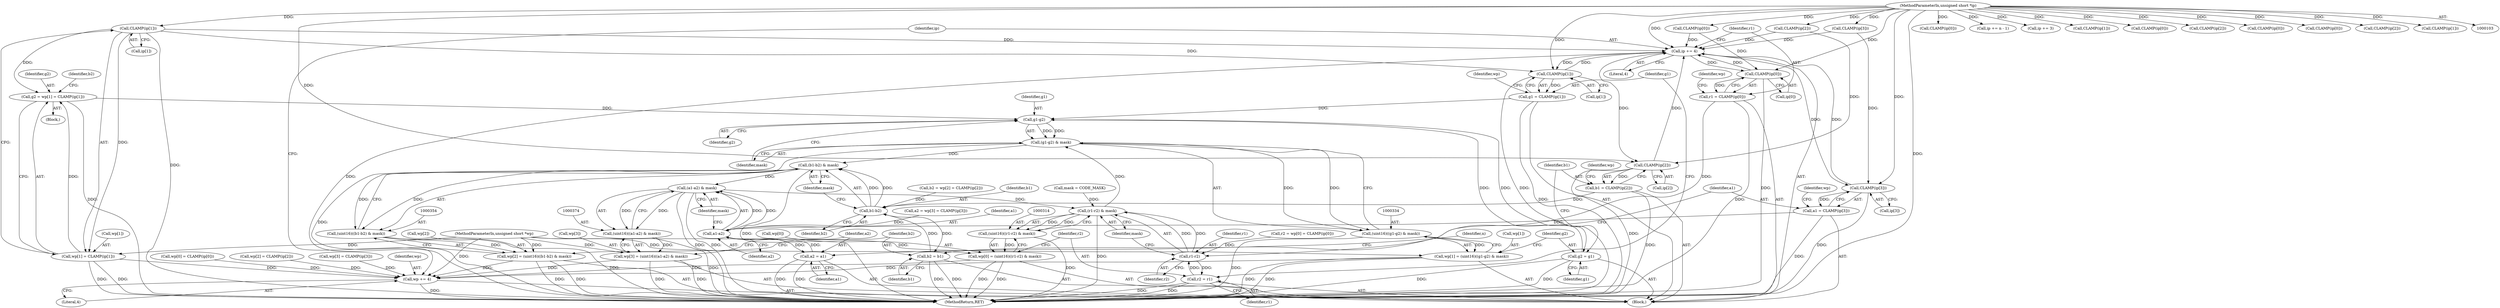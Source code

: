 digraph "0_libtiff_83a4b92815ea04969d494416eaae3d4c6b338e4a#diff-c8b4b355f9b5c06d585b23138e1c185f@pointer" {
"1000262" [label="(Call,CLAMP(ip[1]))"];
"1000104" [label="(MethodParameterIn,unsigned short *ip)"];
"1000256" [label="(Call,g2 = wp[1] = CLAMP(ip[1]))"];
"1000336" [label="(Call,g1-g2)"];
"1000335" [label="(Call,(g1-g2) & mask)"];
"1000333" [label="(Call,(uint16)((g1-g2) & mask))"];
"1000329" [label="(Call,wp[1] = (uint16)((g1-g2) & mask))"];
"1000297" [label="(Call,wp += 4)"];
"1000355" [label="(Call,(b1-b2) & mask)"];
"1000353" [label="(Call,(uint16)((b1-b2) & mask))"];
"1000349" [label="(Call,wp[2] = (uint16)((b1-b2) & mask))"];
"1000375" [label="(Call,(a1-a2) & mask)"];
"1000315" [label="(Call,(r1-r2) & mask)"];
"1000313" [label="(Call,(uint16)((r1-r2) & mask))"];
"1000309" [label="(Call,wp[0] = (uint16)((r1-r2) & mask))"];
"1000373" [label="(Call,(uint16)((a1-a2) & mask))"];
"1000369" [label="(Call,wp[3] = (uint16)((a1-a2) & mask))"];
"1000340" [label="(Call,g2 = g1)"];
"1000258" [label="(Call,wp[1] = CLAMP(ip[1]))"];
"1000300" [label="(Call,ip += 4)"];
"1000305" [label="(Call,CLAMP(ip[0]))"];
"1000303" [label="(Call,r1 = CLAMP(ip[0]))"];
"1000316" [label="(Call,r1-r2)"];
"1000320" [label="(Call,r2 = r1)"];
"1000325" [label="(Call,CLAMP(ip[1]))"];
"1000323" [label="(Call,g1 = CLAMP(ip[1]))"];
"1000345" [label="(Call,CLAMP(ip[2]))"];
"1000343" [label="(Call,b1 = CLAMP(ip[2]))"];
"1000356" [label="(Call,b1-b2)"];
"1000360" [label="(Call,b2 = b1)"];
"1000365" [label="(Call,CLAMP(ip[3]))"];
"1000363" [label="(Call,a1 = CLAMP(ip[3]))"];
"1000376" [label="(Call,a1-a2)"];
"1000380" [label="(Call,a2 = a1)"];
"1000182" [label="(Call,CLAMP(ip[0]))"];
"1000326" [label="(Call,ip[1])"];
"1000385" [label="(Call,ip += n - 1)"];
"1000349" [label="(Call,wp[2] = (uint16)((b1-b2) & mask))"];
"1000315" [label="(Call,(r1-r2) & mask)"];
"1000258" [label="(Call,wp[1] = CLAMP(ip[1]))"];
"1000311" [label="(Identifier,wp)"];
"1000362" [label="(Identifier,b1)"];
"1000257" [label="(Identifier,g2)"];
"1000373" [label="(Call,(uint16)((a1-a2) & mask))"];
"1000381" [label="(Identifier,a2)"];
"1000301" [label="(Identifier,ip)"];
"1000380" [label="(Call,a2 = a1)"];
"1000346" [label="(Call,ip[2])"];
"1000344" [label="(Identifier,b1)"];
"1000304" [label="(Identifier,r1)"];
"1000306" [label="(Call,ip[0])"];
"1000313" [label="(Call,(uint16)((r1-r2) & mask))"];
"1000356" [label="(Call,b1-b2)"];
"1000379" [label="(Identifier,mask)"];
"1000325" [label="(Call,CLAMP(ip[1]))"];
"1000321" [label="(Identifier,r2)"];
"1000319" [label="(Identifier,mask)"];
"1000335" [label="(Call,(g1-g2) & mask)"];
"1000177" [label="(Call,ip += 3)"];
"1000252" [label="(Call,CLAMP(ip[0]))"];
"1000256" [label="(Call,g2 = wp[1] = CLAMP(ip[1]))"];
"1000297" [label="(Call,wp += 4)"];
"1000331" [label="(Identifier,wp)"];
"1000371" [label="(Identifier,wp)"];
"1000291" [label="(Identifier,n)"];
"1000248" [label="(Call,wp[0] = CLAMP(ip[0]))"];
"1000323" [label="(Call,g1 = CLAMP(ip[1]))"];
"1000340" [label="(Call,g2 = g1)"];
"1000120" [label="(Call,mask = CODE_MASK)"];
"1000309" [label="(Call,wp[0] = (uint16)((r1-r2) & mask))"];
"1000245" [label="(Block,)"];
"1000375" [label="(Call,(a1-a2) & mask)"];
"1000341" [label="(Identifier,g2)"];
"1000149" [label="(Call,CLAMP(ip[1]))"];
"1000272" [label="(Call,CLAMP(ip[2]))"];
"1000263" [label="(Call,ip[1])"];
"1000365" [label="(Call,CLAMP(ip[3]))"];
"1000343" [label="(Call,b1 = CLAMP(ip[2]))"];
"1000361" [label="(Identifier,b2)"];
"1000378" [label="(Identifier,a2)"];
"1000310" [label="(Call,wp[0])"];
"1000351" [label="(Identifier,wp)"];
"1000318" [label="(Identifier,r2)"];
"1000436" [label="(Call,CLAMP(ip[0]))"];
"1000370" [label="(Call,wp[3])"];
"1000330" [label="(Call,wp[1])"];
"1000345" [label="(Call,CLAMP(ip[2]))"];
"1000360" [label="(Call,b2 = b1)"];
"1000222" [label="(Call,CLAMP(ip[2]))"];
"1000303" [label="(Call,r1 = CLAMP(ip[0]))"];
"1000104" [label="(MethodParameterIn,unsigned short *ip)"];
"1000305" [label="(Call,CLAMP(ip[0]))"];
"1000359" [label="(Identifier,mask)"];
"1000337" [label="(Identifier,g1)"];
"1000409" [label="(Call,CLAMP(ip[0]))"];
"1000299" [label="(Literal,4)"];
"1000376" [label="(Call,a1-a2)"];
"1000320" [label="(Call,r2 = r1)"];
"1000300" [label="(Call,ip += 4)"];
"1000107" [label="(MethodParameterIn,unsigned short *wp)"];
"1000282" [label="(Call,CLAMP(ip[3]))"];
"1000329" [label="(Call,wp[1] = (uint16)((g1-g2) & mask))"];
"1000338" [label="(Identifier,g2)"];
"1000268" [label="(Call,wp[2] = CLAMP(ip[2]))"];
"1000358" [label="(Identifier,b2)"];
"1000276" [label="(Call,a2 = wp[3] = CLAMP(ip[3]))"];
"1000317" [label="(Identifier,r1)"];
"1000336" [label="(Call,g1-g2)"];
"1000259" [label="(Call,wp[1])"];
"1000262" [label="(Call,CLAMP(ip[1]))"];
"1000342" [label="(Identifier,g1)"];
"1000324" [label="(Identifier,g1)"];
"1000369" [label="(Call,wp[3] = (uint16)((a1-a2) & mask))"];
"1000364" [label="(Identifier,a1)"];
"1000278" [label="(Call,wp[3] = CLAMP(ip[3]))"];
"1000139" [label="(Call,CLAMP(ip[0]))"];
"1000382" [label="(Identifier,a1)"];
"1000355" [label="(Call,(b1-b2) & mask)"];
"1000316" [label="(Call,r1-r2)"];
"1000267" [label="(Identifier,b2)"];
"1000246" [label="(Call,r2 = wp[0] = CLAMP(ip[0]))"];
"1000353" [label="(Call,(uint16)((b1-b2) & mask))"];
"1000298" [label="(Identifier,wp)"];
"1000266" [label="(Call,b2 = wp[2] = CLAMP(ip[2]))"];
"1000159" [label="(Call,CLAMP(ip[2]))"];
"1000293" [label="(Block,)"];
"1000377" [label="(Identifier,a1)"];
"1000322" [label="(Identifier,r1)"];
"1000202" [label="(Call,CLAMP(ip[1]))"];
"1000350" [label="(Call,wp[2])"];
"1000357" [label="(Identifier,b1)"];
"1000333" [label="(Call,(uint16)((g1-g2) & mask))"];
"1000339" [label="(Identifier,mask)"];
"1000442" [label="(MethodReturn,RET)"];
"1000363" [label="(Call,a1 = CLAMP(ip[3]))"];
"1000302" [label="(Literal,4)"];
"1000366" [label="(Call,ip[3])"];
"1000262" -> "1000258"  [label="AST: "];
"1000262" -> "1000263"  [label="CFG: "];
"1000263" -> "1000262"  [label="AST: "];
"1000258" -> "1000262"  [label="CFG: "];
"1000262" -> "1000442"  [label="DDG: "];
"1000262" -> "1000256"  [label="DDG: "];
"1000262" -> "1000258"  [label="DDG: "];
"1000104" -> "1000262"  [label="DDG: "];
"1000262" -> "1000300"  [label="DDG: "];
"1000262" -> "1000325"  [label="DDG: "];
"1000104" -> "1000103"  [label="AST: "];
"1000104" -> "1000442"  [label="DDG: "];
"1000104" -> "1000139"  [label="DDG: "];
"1000104" -> "1000149"  [label="DDG: "];
"1000104" -> "1000159"  [label="DDG: "];
"1000104" -> "1000177"  [label="DDG: "];
"1000104" -> "1000182"  [label="DDG: "];
"1000104" -> "1000202"  [label="DDG: "];
"1000104" -> "1000222"  [label="DDG: "];
"1000104" -> "1000252"  [label="DDG: "];
"1000104" -> "1000272"  [label="DDG: "];
"1000104" -> "1000282"  [label="DDG: "];
"1000104" -> "1000300"  [label="DDG: "];
"1000104" -> "1000305"  [label="DDG: "];
"1000104" -> "1000325"  [label="DDG: "];
"1000104" -> "1000345"  [label="DDG: "];
"1000104" -> "1000365"  [label="DDG: "];
"1000104" -> "1000385"  [label="DDG: "];
"1000104" -> "1000409"  [label="DDG: "];
"1000104" -> "1000436"  [label="DDG: "];
"1000256" -> "1000245"  [label="AST: "];
"1000256" -> "1000258"  [label="CFG: "];
"1000257" -> "1000256"  [label="AST: "];
"1000258" -> "1000256"  [label="AST: "];
"1000267" -> "1000256"  [label="CFG: "];
"1000256" -> "1000442"  [label="DDG: "];
"1000258" -> "1000256"  [label="DDG: "];
"1000256" -> "1000336"  [label="DDG: "];
"1000336" -> "1000335"  [label="AST: "];
"1000336" -> "1000338"  [label="CFG: "];
"1000337" -> "1000336"  [label="AST: "];
"1000338" -> "1000336"  [label="AST: "];
"1000339" -> "1000336"  [label="CFG: "];
"1000336" -> "1000335"  [label="DDG: "];
"1000336" -> "1000335"  [label="DDG: "];
"1000323" -> "1000336"  [label="DDG: "];
"1000340" -> "1000336"  [label="DDG: "];
"1000336" -> "1000340"  [label="DDG: "];
"1000335" -> "1000333"  [label="AST: "];
"1000335" -> "1000339"  [label="CFG: "];
"1000339" -> "1000335"  [label="AST: "];
"1000333" -> "1000335"  [label="CFG: "];
"1000335" -> "1000442"  [label="DDG: "];
"1000335" -> "1000333"  [label="DDG: "];
"1000335" -> "1000333"  [label="DDG: "];
"1000315" -> "1000335"  [label="DDG: "];
"1000335" -> "1000355"  [label="DDG: "];
"1000333" -> "1000329"  [label="AST: "];
"1000334" -> "1000333"  [label="AST: "];
"1000329" -> "1000333"  [label="CFG: "];
"1000333" -> "1000442"  [label="DDG: "];
"1000333" -> "1000329"  [label="DDG: "];
"1000329" -> "1000293"  [label="AST: "];
"1000330" -> "1000329"  [label="AST: "];
"1000341" -> "1000329"  [label="CFG: "];
"1000329" -> "1000442"  [label="DDG: "];
"1000329" -> "1000442"  [label="DDG: "];
"1000329" -> "1000297"  [label="DDG: "];
"1000107" -> "1000329"  [label="DDG: "];
"1000297" -> "1000293"  [label="AST: "];
"1000297" -> "1000299"  [label="CFG: "];
"1000298" -> "1000297"  [label="AST: "];
"1000299" -> "1000297"  [label="AST: "];
"1000301" -> "1000297"  [label="CFG: "];
"1000297" -> "1000442"  [label="DDG: "];
"1000369" -> "1000297"  [label="DDG: "];
"1000268" -> "1000297"  [label="DDG: "];
"1000349" -> "1000297"  [label="DDG: "];
"1000278" -> "1000297"  [label="DDG: "];
"1000248" -> "1000297"  [label="DDG: "];
"1000258" -> "1000297"  [label="DDG: "];
"1000309" -> "1000297"  [label="DDG: "];
"1000107" -> "1000297"  [label="DDG: "];
"1000355" -> "1000353"  [label="AST: "];
"1000355" -> "1000359"  [label="CFG: "];
"1000356" -> "1000355"  [label="AST: "];
"1000359" -> "1000355"  [label="AST: "];
"1000353" -> "1000355"  [label="CFG: "];
"1000355" -> "1000442"  [label="DDG: "];
"1000355" -> "1000353"  [label="DDG: "];
"1000355" -> "1000353"  [label="DDG: "];
"1000356" -> "1000355"  [label="DDG: "];
"1000356" -> "1000355"  [label="DDG: "];
"1000355" -> "1000375"  [label="DDG: "];
"1000353" -> "1000349"  [label="AST: "];
"1000354" -> "1000353"  [label="AST: "];
"1000349" -> "1000353"  [label="CFG: "];
"1000353" -> "1000442"  [label="DDG: "];
"1000353" -> "1000349"  [label="DDG: "];
"1000349" -> "1000293"  [label="AST: "];
"1000350" -> "1000349"  [label="AST: "];
"1000361" -> "1000349"  [label="CFG: "];
"1000349" -> "1000442"  [label="DDG: "];
"1000349" -> "1000442"  [label="DDG: "];
"1000107" -> "1000349"  [label="DDG: "];
"1000375" -> "1000373"  [label="AST: "];
"1000375" -> "1000379"  [label="CFG: "];
"1000376" -> "1000375"  [label="AST: "];
"1000379" -> "1000375"  [label="AST: "];
"1000373" -> "1000375"  [label="CFG: "];
"1000375" -> "1000442"  [label="DDG: "];
"1000375" -> "1000442"  [label="DDG: "];
"1000375" -> "1000315"  [label="DDG: "];
"1000375" -> "1000373"  [label="DDG: "];
"1000375" -> "1000373"  [label="DDG: "];
"1000376" -> "1000375"  [label="DDG: "];
"1000376" -> "1000375"  [label="DDG: "];
"1000315" -> "1000313"  [label="AST: "];
"1000315" -> "1000319"  [label="CFG: "];
"1000316" -> "1000315"  [label="AST: "];
"1000319" -> "1000315"  [label="AST: "];
"1000313" -> "1000315"  [label="CFG: "];
"1000315" -> "1000442"  [label="DDG: "];
"1000315" -> "1000313"  [label="DDG: "];
"1000315" -> "1000313"  [label="DDG: "];
"1000316" -> "1000315"  [label="DDG: "];
"1000316" -> "1000315"  [label="DDG: "];
"1000120" -> "1000315"  [label="DDG: "];
"1000313" -> "1000309"  [label="AST: "];
"1000314" -> "1000313"  [label="AST: "];
"1000309" -> "1000313"  [label="CFG: "];
"1000313" -> "1000442"  [label="DDG: "];
"1000313" -> "1000309"  [label="DDG: "];
"1000309" -> "1000293"  [label="AST: "];
"1000310" -> "1000309"  [label="AST: "];
"1000321" -> "1000309"  [label="CFG: "];
"1000309" -> "1000442"  [label="DDG: "];
"1000309" -> "1000442"  [label="DDG: "];
"1000107" -> "1000309"  [label="DDG: "];
"1000373" -> "1000369"  [label="AST: "];
"1000374" -> "1000373"  [label="AST: "];
"1000369" -> "1000373"  [label="CFG: "];
"1000373" -> "1000442"  [label="DDG: "];
"1000373" -> "1000369"  [label="DDG: "];
"1000369" -> "1000293"  [label="AST: "];
"1000370" -> "1000369"  [label="AST: "];
"1000381" -> "1000369"  [label="CFG: "];
"1000369" -> "1000442"  [label="DDG: "];
"1000369" -> "1000442"  [label="DDG: "];
"1000107" -> "1000369"  [label="DDG: "];
"1000340" -> "1000293"  [label="AST: "];
"1000340" -> "1000342"  [label="CFG: "];
"1000341" -> "1000340"  [label="AST: "];
"1000342" -> "1000340"  [label="AST: "];
"1000344" -> "1000340"  [label="CFG: "];
"1000340" -> "1000442"  [label="DDG: "];
"1000340" -> "1000442"  [label="DDG: "];
"1000259" -> "1000258"  [label="AST: "];
"1000258" -> "1000442"  [label="DDG: "];
"1000258" -> "1000442"  [label="DDG: "];
"1000107" -> "1000258"  [label="DDG: "];
"1000300" -> "1000293"  [label="AST: "];
"1000300" -> "1000302"  [label="CFG: "];
"1000301" -> "1000300"  [label="AST: "];
"1000302" -> "1000300"  [label="AST: "];
"1000304" -> "1000300"  [label="CFG: "];
"1000300" -> "1000442"  [label="DDG: "];
"1000325" -> "1000300"  [label="DDG: "];
"1000252" -> "1000300"  [label="DDG: "];
"1000305" -> "1000300"  [label="DDG: "];
"1000365" -> "1000300"  [label="DDG: "];
"1000272" -> "1000300"  [label="DDG: "];
"1000345" -> "1000300"  [label="DDG: "];
"1000282" -> "1000300"  [label="DDG: "];
"1000300" -> "1000305"  [label="DDG: "];
"1000300" -> "1000325"  [label="DDG: "];
"1000300" -> "1000345"  [label="DDG: "];
"1000300" -> "1000365"  [label="DDG: "];
"1000305" -> "1000303"  [label="AST: "];
"1000305" -> "1000306"  [label="CFG: "];
"1000306" -> "1000305"  [label="AST: "];
"1000303" -> "1000305"  [label="CFG: "];
"1000305" -> "1000442"  [label="DDG: "];
"1000305" -> "1000303"  [label="DDG: "];
"1000252" -> "1000305"  [label="DDG: "];
"1000303" -> "1000293"  [label="AST: "];
"1000304" -> "1000303"  [label="AST: "];
"1000311" -> "1000303"  [label="CFG: "];
"1000303" -> "1000442"  [label="DDG: "];
"1000303" -> "1000316"  [label="DDG: "];
"1000316" -> "1000318"  [label="CFG: "];
"1000317" -> "1000316"  [label="AST: "];
"1000318" -> "1000316"  [label="AST: "];
"1000319" -> "1000316"  [label="CFG: "];
"1000320" -> "1000316"  [label="DDG: "];
"1000246" -> "1000316"  [label="DDG: "];
"1000316" -> "1000320"  [label="DDG: "];
"1000320" -> "1000293"  [label="AST: "];
"1000320" -> "1000322"  [label="CFG: "];
"1000321" -> "1000320"  [label="AST: "];
"1000322" -> "1000320"  [label="AST: "];
"1000324" -> "1000320"  [label="CFG: "];
"1000320" -> "1000442"  [label="DDG: "];
"1000320" -> "1000442"  [label="DDG: "];
"1000325" -> "1000323"  [label="AST: "];
"1000325" -> "1000326"  [label="CFG: "];
"1000326" -> "1000325"  [label="AST: "];
"1000323" -> "1000325"  [label="CFG: "];
"1000325" -> "1000442"  [label="DDG: "];
"1000325" -> "1000323"  [label="DDG: "];
"1000323" -> "1000293"  [label="AST: "];
"1000324" -> "1000323"  [label="AST: "];
"1000331" -> "1000323"  [label="CFG: "];
"1000323" -> "1000442"  [label="DDG: "];
"1000345" -> "1000343"  [label="AST: "];
"1000345" -> "1000346"  [label="CFG: "];
"1000346" -> "1000345"  [label="AST: "];
"1000343" -> "1000345"  [label="CFG: "];
"1000345" -> "1000442"  [label="DDG: "];
"1000345" -> "1000343"  [label="DDG: "];
"1000272" -> "1000345"  [label="DDG: "];
"1000343" -> "1000293"  [label="AST: "];
"1000344" -> "1000343"  [label="AST: "];
"1000351" -> "1000343"  [label="CFG: "];
"1000343" -> "1000442"  [label="DDG: "];
"1000343" -> "1000356"  [label="DDG: "];
"1000356" -> "1000358"  [label="CFG: "];
"1000357" -> "1000356"  [label="AST: "];
"1000358" -> "1000356"  [label="AST: "];
"1000359" -> "1000356"  [label="CFG: "];
"1000360" -> "1000356"  [label="DDG: "];
"1000266" -> "1000356"  [label="DDG: "];
"1000356" -> "1000360"  [label="DDG: "];
"1000360" -> "1000293"  [label="AST: "];
"1000360" -> "1000362"  [label="CFG: "];
"1000361" -> "1000360"  [label="AST: "];
"1000362" -> "1000360"  [label="AST: "];
"1000364" -> "1000360"  [label="CFG: "];
"1000360" -> "1000442"  [label="DDG: "];
"1000360" -> "1000442"  [label="DDG: "];
"1000365" -> "1000363"  [label="AST: "];
"1000365" -> "1000366"  [label="CFG: "];
"1000366" -> "1000365"  [label="AST: "];
"1000363" -> "1000365"  [label="CFG: "];
"1000365" -> "1000442"  [label="DDG: "];
"1000365" -> "1000363"  [label="DDG: "];
"1000282" -> "1000365"  [label="DDG: "];
"1000363" -> "1000293"  [label="AST: "];
"1000364" -> "1000363"  [label="AST: "];
"1000371" -> "1000363"  [label="CFG: "];
"1000363" -> "1000442"  [label="DDG: "];
"1000363" -> "1000376"  [label="DDG: "];
"1000376" -> "1000378"  [label="CFG: "];
"1000377" -> "1000376"  [label="AST: "];
"1000378" -> "1000376"  [label="AST: "];
"1000379" -> "1000376"  [label="CFG: "];
"1000276" -> "1000376"  [label="DDG: "];
"1000380" -> "1000376"  [label="DDG: "];
"1000376" -> "1000380"  [label="DDG: "];
"1000380" -> "1000293"  [label="AST: "];
"1000380" -> "1000382"  [label="CFG: "];
"1000381" -> "1000380"  [label="AST: "];
"1000382" -> "1000380"  [label="AST: "];
"1000291" -> "1000380"  [label="CFG: "];
"1000380" -> "1000442"  [label="DDG: "];
"1000380" -> "1000442"  [label="DDG: "];
}
